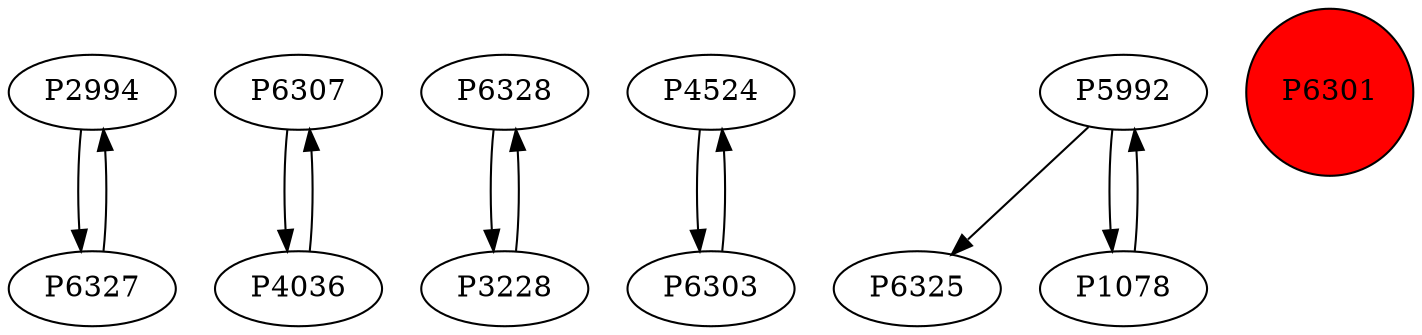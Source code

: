 digraph {
	P2994 -> P6327
	P6307 -> P4036
	P6328 -> P3228
	P4524 -> P6303
	P5992 -> P6325
	P6327 -> P2994
	P4036 -> P6307
	P5992 -> P1078
	P1078 -> P5992
	P3228 -> P6328
	P6303 -> P4524
	P6301 [shape=circle]
	P6301 [style=filled]
	P6301 [fillcolor=red]
}
